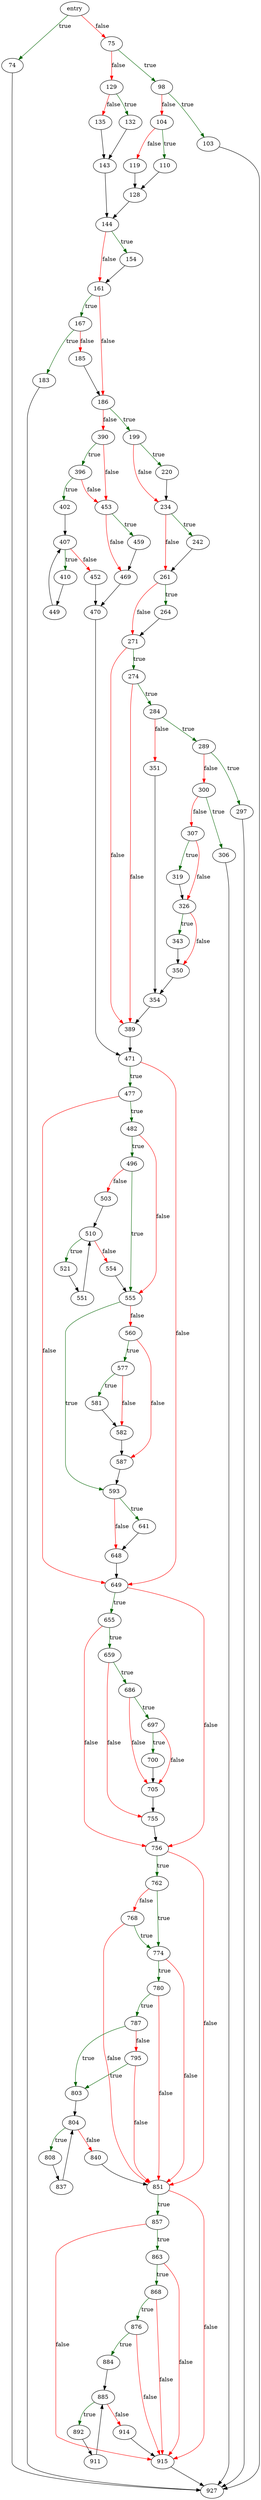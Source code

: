 digraph "exprAnalyze" {
	// Node definitions.
	3 [label=entry];
	74;
	75;
	98;
	103;
	104;
	110;
	119;
	128;
	129;
	132;
	135;
	143;
	144;
	154;
	161;
	167;
	183;
	185;
	186;
	199;
	220;
	234;
	242;
	261;
	264;
	271;
	274;
	284;
	289;
	297;
	300;
	306;
	307;
	319;
	326;
	343;
	350;
	351;
	354;
	389;
	390;
	396;
	402;
	407;
	410;
	449;
	452;
	453;
	459;
	469;
	470;
	471;
	477;
	482;
	496;
	503;
	510;
	521;
	551;
	554;
	555;
	560;
	577;
	581;
	582;
	587;
	593;
	641;
	648;
	649;
	655;
	659;
	686;
	697;
	700;
	705;
	755;
	756;
	762;
	768;
	774;
	780;
	787;
	795;
	803;
	804;
	808;
	837;
	840;
	851;
	857;
	863;
	868;
	876;
	884;
	885;
	892;
	911;
	914;
	915;
	927;

	// Edge definitions.
	3 -> 74 [
		color=darkgreen
		label=true
	];
	3 -> 75 [
		color=red
		label=false
	];
	74 -> 927;
	75 -> 98 [
		color=darkgreen
		label=true
	];
	75 -> 129 [
		color=red
		label=false
	];
	98 -> 103 [
		color=darkgreen
		label=true
	];
	98 -> 104 [
		color=red
		label=false
	];
	103 -> 927;
	104 -> 110 [
		color=darkgreen
		label=true
	];
	104 -> 119 [
		color=red
		label=false
	];
	110 -> 128;
	119 -> 128;
	128 -> 144;
	129 -> 132 [
		color=darkgreen
		label=true
	];
	129 -> 135 [
		color=red
		label=false
	];
	132 -> 143;
	135 -> 143;
	143 -> 144;
	144 -> 154 [
		color=darkgreen
		label=true
	];
	144 -> 161 [
		color=red
		label=false
	];
	154 -> 161;
	161 -> 167 [
		color=darkgreen
		label=true
	];
	161 -> 186 [
		color=red
		label=false
	];
	167 -> 183 [
		color=darkgreen
		label=true
	];
	167 -> 185 [
		color=red
		label=false
	];
	183 -> 927;
	185 -> 186;
	186 -> 199 [
		color=darkgreen
		label=true
	];
	186 -> 390 [
		color=red
		label=false
	];
	199 -> 220 [
		color=darkgreen
		label=true
	];
	199 -> 234 [
		color=red
		label=false
	];
	220 -> 234;
	234 -> 242 [
		color=darkgreen
		label=true
	];
	234 -> 261 [
		color=red
		label=false
	];
	242 -> 261;
	261 -> 264 [
		color=darkgreen
		label=true
	];
	261 -> 271 [
		color=red
		label=false
	];
	264 -> 271;
	271 -> 274 [
		color=darkgreen
		label=true
	];
	271 -> 389 [
		color=red
		label=false
	];
	274 -> 284 [
		color=darkgreen
		label=true
	];
	274 -> 389 [
		color=red
		label=false
	];
	284 -> 289 [
		color=darkgreen
		label=true
	];
	284 -> 351 [
		color=red
		label=false
	];
	289 -> 297 [
		color=darkgreen
		label=true
	];
	289 -> 300 [
		color=red
		label=false
	];
	297 -> 927;
	300 -> 306 [
		color=darkgreen
		label=true
	];
	300 -> 307 [
		color=red
		label=false
	];
	306 -> 927;
	307 -> 319 [
		color=darkgreen
		label=true
	];
	307 -> 326 [
		color=red
		label=false
	];
	319 -> 326;
	326 -> 343 [
		color=darkgreen
		label=true
	];
	326 -> 350 [
		color=red
		label=false
	];
	343 -> 350;
	350 -> 354;
	351 -> 354;
	354 -> 389;
	389 -> 471;
	390 -> 396 [
		color=darkgreen
		label=true
	];
	390 -> 453 [
		color=red
		label=false
	];
	396 -> 402 [
		color=darkgreen
		label=true
	];
	396 -> 453 [
		color=red
		label=false
	];
	402 -> 407;
	407 -> 410 [
		color=darkgreen
		label=true
	];
	407 -> 452 [
		color=red
		label=false
	];
	410 -> 449;
	449 -> 407;
	452 -> 470;
	453 -> 459 [
		color=darkgreen
		label=true
	];
	453 -> 469 [
		color=red
		label=false
	];
	459 -> 469;
	469 -> 470;
	470 -> 471;
	471 -> 477 [
		color=darkgreen
		label=true
	];
	471 -> 649 [
		color=red
		label=false
	];
	477 -> 482 [
		color=darkgreen
		label=true
	];
	477 -> 649 [
		color=red
		label=false
	];
	482 -> 496 [
		color=darkgreen
		label=true
	];
	482 -> 555 [
		color=red
		label=false
	];
	496 -> 503 [
		color=red
		label=false
	];
	496 -> 555 [
		color=darkgreen
		label=true
	];
	503 -> 510;
	510 -> 521 [
		color=darkgreen
		label=true
	];
	510 -> 554 [
		color=red
		label=false
	];
	521 -> 551;
	551 -> 510;
	554 -> 555;
	555 -> 560 [
		color=red
		label=false
	];
	555 -> 593 [
		color=darkgreen
		label=true
	];
	560 -> 577 [
		color=darkgreen
		label=true
	];
	560 -> 587 [
		color=red
		label=false
	];
	577 -> 581 [
		color=darkgreen
		label=true
	];
	577 -> 582 [
		color=red
		label=false
	];
	581 -> 582;
	582 -> 587;
	587 -> 593;
	593 -> 641 [
		color=darkgreen
		label=true
	];
	593 -> 648 [
		color=red
		label=false
	];
	641 -> 648;
	648 -> 649;
	649 -> 655 [
		color=darkgreen
		label=true
	];
	649 -> 756 [
		color=red
		label=false
	];
	655 -> 659 [
		color=darkgreen
		label=true
	];
	655 -> 756 [
		color=red
		label=false
	];
	659 -> 686 [
		color=darkgreen
		label=true
	];
	659 -> 755 [
		color=red
		label=false
	];
	686 -> 697 [
		color=darkgreen
		label=true
	];
	686 -> 705 [
		color=red
		label=false
	];
	697 -> 700 [
		color=darkgreen
		label=true
	];
	697 -> 705 [
		color=red
		label=false
	];
	700 -> 705;
	705 -> 755;
	755 -> 756;
	756 -> 762 [
		color=darkgreen
		label=true
	];
	756 -> 851 [
		color=red
		label=false
	];
	762 -> 768 [
		color=red
		label=false
	];
	762 -> 774 [
		color=darkgreen
		label=true
	];
	768 -> 774 [
		color=darkgreen
		label=true
	];
	768 -> 851 [
		color=red
		label=false
	];
	774 -> 780 [
		color=darkgreen
		label=true
	];
	774 -> 851 [
		color=red
		label=false
	];
	780 -> 787 [
		color=darkgreen
		label=true
	];
	780 -> 851 [
		color=red
		label=false
	];
	787 -> 795 [
		color=red
		label=false
	];
	787 -> 803 [
		color=darkgreen
		label=true
	];
	795 -> 803 [
		color=darkgreen
		label=true
	];
	795 -> 851 [
		color=red
		label=false
	];
	803 -> 804;
	804 -> 808 [
		color=darkgreen
		label=true
	];
	804 -> 840 [
		color=red
		label=false
	];
	808 -> 837;
	837 -> 804;
	840 -> 851;
	851 -> 857 [
		color=darkgreen
		label=true
	];
	851 -> 915 [
		color=red
		label=false
	];
	857 -> 863 [
		color=darkgreen
		label=true
	];
	857 -> 915 [
		color=red
		label=false
	];
	863 -> 868 [
		color=darkgreen
		label=true
	];
	863 -> 915 [
		color=red
		label=false
	];
	868 -> 876 [
		color=darkgreen
		label=true
	];
	868 -> 915 [
		color=red
		label=false
	];
	876 -> 884 [
		color=darkgreen
		label=true
	];
	876 -> 915 [
		color=red
		label=false
	];
	884 -> 885;
	885 -> 892 [
		color=darkgreen
		label=true
	];
	885 -> 914 [
		color=red
		label=false
	];
	892 -> 911;
	911 -> 885;
	914 -> 915;
	915 -> 927;
}